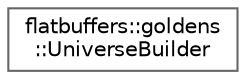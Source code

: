 digraph "Graphical Class Hierarchy"
{
 // LATEX_PDF_SIZE
  bgcolor="transparent";
  edge [fontname=Helvetica,fontsize=10,labelfontname=Helvetica,labelfontsize=10];
  node [fontname=Helvetica,fontsize=10,shape=box,height=0.2,width=0.4];
  rankdir="LR";
  Node0 [id="Node000000",label="flatbuffers::goldens\l::UniverseBuilder",height=0.2,width=0.4,color="grey40", fillcolor="white", style="filled",URL="$structflatbuffers_1_1goldens_1_1UniverseBuilder.html",tooltip=" "];
}
